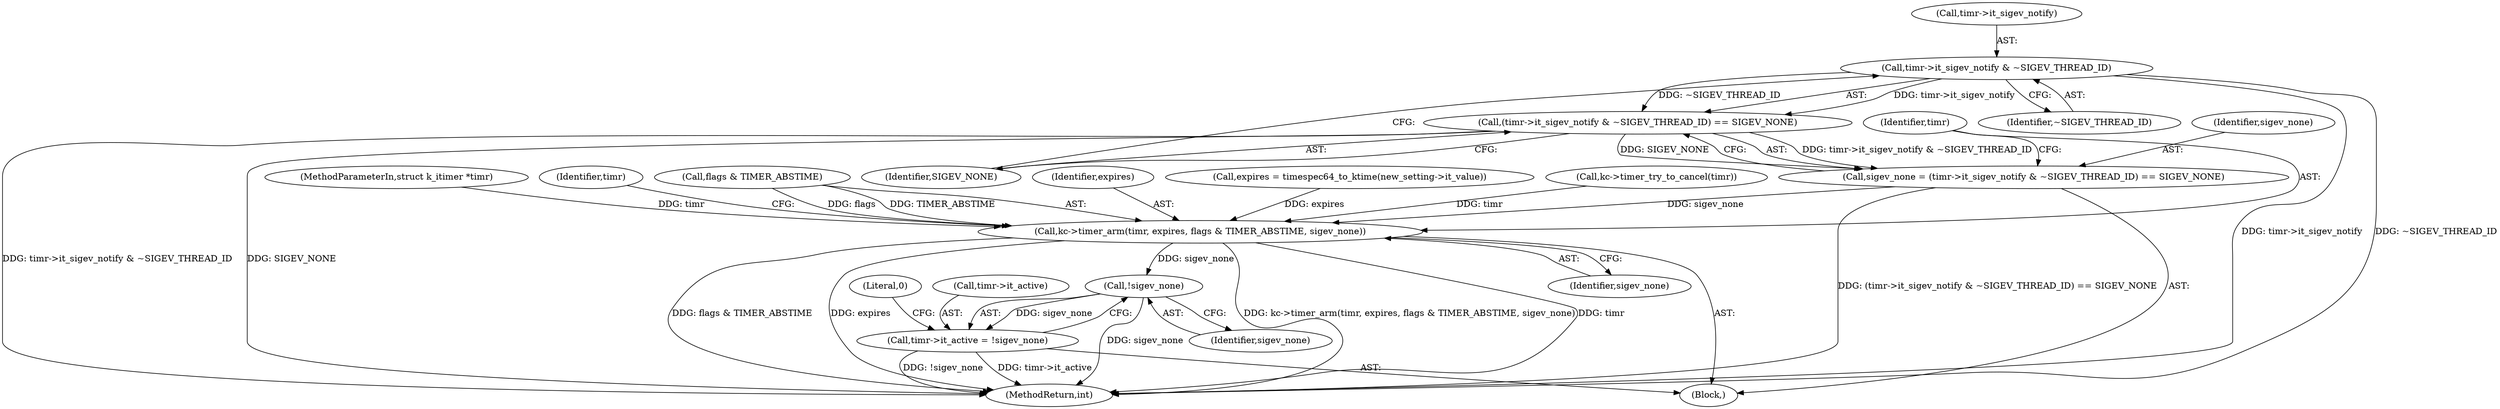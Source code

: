 digraph "0_linux_cef31d9af908243421258f1df35a4a644604efbe_0@pointer" {
"1000188" [label="(Call,timr->it_sigev_notify & ~SIGEV_THREAD_ID)"];
"1000187" [label="(Call,(timr->it_sigev_notify & ~SIGEV_THREAD_ID) == SIGEV_NONE)"];
"1000185" [label="(Call,sigev_none = (timr->it_sigev_notify & ~SIGEV_THREAD_ID) == SIGEV_NONE)"];
"1000194" [label="(Call,kc->timer_arm(timr, expires, flags & TIMER_ABSTIME, sigev_none))"];
"1000205" [label="(Call,!sigev_none)"];
"1000201" [label="(Call,timr->it_active = !sigev_none)"];
"1000187" [label="(Call,(timr->it_sigev_notify & ~SIGEV_THREAD_ID) == SIGEV_NONE)"];
"1000203" [label="(Identifier,timr)"];
"1000192" [label="(Identifier,~SIGEV_THREAD_ID)"];
"1000185" [label="(Call,sigev_none = (timr->it_sigev_notify & ~SIGEV_THREAD_ID) == SIGEV_NONE)"];
"1000209" [label="(MethodReturn,int)"];
"1000193" [label="(Identifier,SIGEV_NONE)"];
"1000186" [label="(Identifier,sigev_none)"];
"1000189" [label="(Call,timr->it_sigev_notify)"];
"1000206" [label="(Identifier,sigev_none)"];
"1000197" [label="(Call,flags & TIMER_ABSTIME)"];
"1000194" [label="(Call,kc->timer_arm(timr, expires, flags & TIMER_ABSTIME, sigev_none))"];
"1000108" [label="(Block,)"];
"1000195" [label="(Identifier,timr)"];
"1000196" [label="(Identifier,expires)"];
"1000208" [label="(Literal,0)"];
"1000188" [label="(Call,timr->it_sigev_notify & ~SIGEV_THREAD_ID)"];
"1000179" [label="(Call,expires = timespec64_to_ktime(new_setting->it_value))"];
"1000205" [label="(Call,!sigev_none)"];
"1000129" [label="(Call,kc->timer_try_to_cancel(timr))"];
"1000104" [label="(MethodParameterIn,struct k_itimer *timr)"];
"1000201" [label="(Call,timr->it_active = !sigev_none)"];
"1000202" [label="(Call,timr->it_active)"];
"1000200" [label="(Identifier,sigev_none)"];
"1000188" -> "1000187"  [label="AST: "];
"1000188" -> "1000192"  [label="CFG: "];
"1000189" -> "1000188"  [label="AST: "];
"1000192" -> "1000188"  [label="AST: "];
"1000193" -> "1000188"  [label="CFG: "];
"1000188" -> "1000209"  [label="DDG: timr->it_sigev_notify"];
"1000188" -> "1000209"  [label="DDG: ~SIGEV_THREAD_ID"];
"1000188" -> "1000187"  [label="DDG: timr->it_sigev_notify"];
"1000188" -> "1000187"  [label="DDG: ~SIGEV_THREAD_ID"];
"1000187" -> "1000185"  [label="AST: "];
"1000187" -> "1000193"  [label="CFG: "];
"1000193" -> "1000187"  [label="AST: "];
"1000185" -> "1000187"  [label="CFG: "];
"1000187" -> "1000209"  [label="DDG: timr->it_sigev_notify & ~SIGEV_THREAD_ID"];
"1000187" -> "1000209"  [label="DDG: SIGEV_NONE"];
"1000187" -> "1000185"  [label="DDG: timr->it_sigev_notify & ~SIGEV_THREAD_ID"];
"1000187" -> "1000185"  [label="DDG: SIGEV_NONE"];
"1000185" -> "1000108"  [label="AST: "];
"1000186" -> "1000185"  [label="AST: "];
"1000195" -> "1000185"  [label="CFG: "];
"1000185" -> "1000209"  [label="DDG: (timr->it_sigev_notify & ~SIGEV_THREAD_ID) == SIGEV_NONE"];
"1000185" -> "1000194"  [label="DDG: sigev_none"];
"1000194" -> "1000108"  [label="AST: "];
"1000194" -> "1000200"  [label="CFG: "];
"1000195" -> "1000194"  [label="AST: "];
"1000196" -> "1000194"  [label="AST: "];
"1000197" -> "1000194"  [label="AST: "];
"1000200" -> "1000194"  [label="AST: "];
"1000203" -> "1000194"  [label="CFG: "];
"1000194" -> "1000209"  [label="DDG: kc->timer_arm(timr, expires, flags & TIMER_ABSTIME, sigev_none)"];
"1000194" -> "1000209"  [label="DDG: timr"];
"1000194" -> "1000209"  [label="DDG: flags & TIMER_ABSTIME"];
"1000194" -> "1000209"  [label="DDG: expires"];
"1000129" -> "1000194"  [label="DDG: timr"];
"1000104" -> "1000194"  [label="DDG: timr"];
"1000179" -> "1000194"  [label="DDG: expires"];
"1000197" -> "1000194"  [label="DDG: flags"];
"1000197" -> "1000194"  [label="DDG: TIMER_ABSTIME"];
"1000194" -> "1000205"  [label="DDG: sigev_none"];
"1000205" -> "1000201"  [label="AST: "];
"1000205" -> "1000206"  [label="CFG: "];
"1000206" -> "1000205"  [label="AST: "];
"1000201" -> "1000205"  [label="CFG: "];
"1000205" -> "1000209"  [label="DDG: sigev_none"];
"1000205" -> "1000201"  [label="DDG: sigev_none"];
"1000201" -> "1000108"  [label="AST: "];
"1000202" -> "1000201"  [label="AST: "];
"1000208" -> "1000201"  [label="CFG: "];
"1000201" -> "1000209"  [label="DDG: !sigev_none"];
"1000201" -> "1000209"  [label="DDG: timr->it_active"];
}
